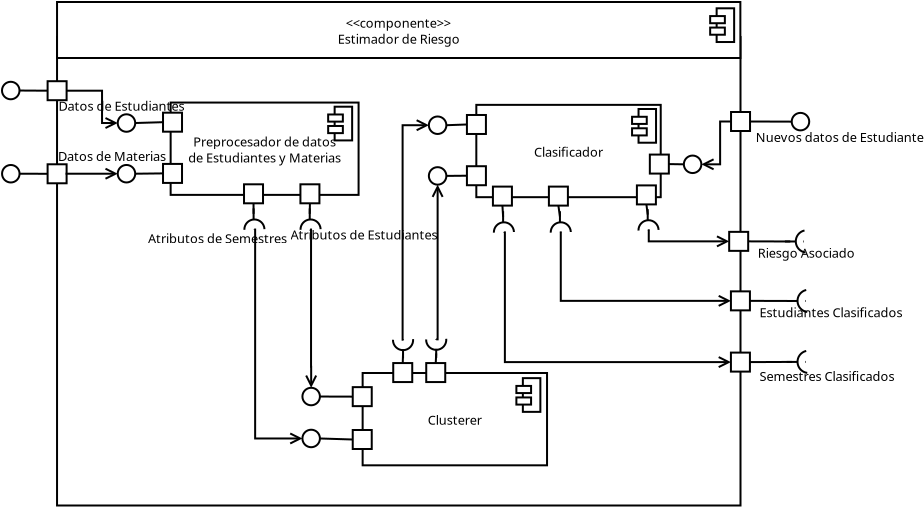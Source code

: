 <?xml version="1.0" encoding="UTF-8"?>
<dia:diagram xmlns:dia="http://www.lysator.liu.se/~alla/dia/">
  <dia:layer name="Background" visible="true" active="true">
    <dia:object type="Standard - Box" version="0" id="O0">
      <dia:attribute name="obj_pos">
        <dia:point val="14.4,3.801"/>
      </dia:attribute>
      <dia:attribute name="obj_bb">
        <dia:rectangle val="14.35,3.751;48.623,27.275"/>
      </dia:attribute>
      <dia:attribute name="elem_corner">
        <dia:point val="14.4,3.801"/>
      </dia:attribute>
      <dia:attribute name="elem_width">
        <dia:real val="34.173"/>
      </dia:attribute>
      <dia:attribute name="elem_height">
        <dia:real val="23.424"/>
      </dia:attribute>
      <dia:attribute name="show_background">
        <dia:boolean val="true"/>
      </dia:attribute>
    </dia:object>
    <dia:object type="Flowchart - Box" version="0" id="O1">
      <dia:attribute name="obj_pos">
        <dia:point val="14.4,2.05"/>
      </dia:attribute>
      <dia:attribute name="obj_bb">
        <dia:rectangle val="14.35,2;48.616,4.9"/>
      </dia:attribute>
      <dia:attribute name="elem_corner">
        <dia:point val="14.4,2.05"/>
      </dia:attribute>
      <dia:attribute name="elem_width">
        <dia:real val="34.166"/>
      </dia:attribute>
      <dia:attribute name="elem_height">
        <dia:real val="2.8"/>
      </dia:attribute>
      <dia:attribute name="show_background">
        <dia:boolean val="true"/>
      </dia:attribute>
      <dia:attribute name="padding">
        <dia:real val="0.5"/>
      </dia:attribute>
      <dia:attribute name="text">
        <dia:composite type="text">
          <dia:attribute name="string">
            <dia:string>#&lt;&lt;componente&gt;&gt;
Estimador de Riesgo#</dia:string>
          </dia:attribute>
          <dia:attribute name="font">
            <dia:font family="sans" style="0" name="Helvetica"/>
          </dia:attribute>
          <dia:attribute name="height">
            <dia:real val="0.8"/>
          </dia:attribute>
          <dia:attribute name="pos">
            <dia:point val="31.483,3.245"/>
          </dia:attribute>
          <dia:attribute name="color">
            <dia:color val="#000000"/>
          </dia:attribute>
          <dia:attribute name="alignment">
            <dia:enum val="1"/>
          </dia:attribute>
        </dia:composite>
      </dia:attribute>
    </dia:object>
    <dia:object type="Standard - Box" version="0" id="O2">
      <dia:attribute name="obj_pos">
        <dia:point val="13.928,6.01"/>
      </dia:attribute>
      <dia:attribute name="obj_bb">
        <dia:rectangle val="13.878,5.96;14.928,7.01"/>
      </dia:attribute>
      <dia:attribute name="elem_corner">
        <dia:point val="13.928,6.01"/>
      </dia:attribute>
      <dia:attribute name="elem_width">
        <dia:real val="0.95"/>
      </dia:attribute>
      <dia:attribute name="elem_height">
        <dia:real val="0.95"/>
      </dia:attribute>
      <dia:attribute name="show_background">
        <dia:boolean val="true"/>
      </dia:attribute>
    </dia:object>
    <dia:object type="Standard - Box" version="0" id="O3">
      <dia:attribute name="obj_pos">
        <dia:point val="13.928,10.164"/>
      </dia:attribute>
      <dia:attribute name="obj_bb">
        <dia:rectangle val="13.878,10.114;14.928,11.164"/>
      </dia:attribute>
      <dia:attribute name="elem_corner">
        <dia:point val="13.928,10.164"/>
      </dia:attribute>
      <dia:attribute name="elem_width">
        <dia:real val="0.95"/>
      </dia:attribute>
      <dia:attribute name="elem_height">
        <dia:real val="0.95"/>
      </dia:attribute>
      <dia:attribute name="show_background">
        <dia:boolean val="true"/>
      </dia:attribute>
    </dia:object>
    <dia:object type="Standard - Box" version="0" id="O4">
      <dia:attribute name="obj_pos">
        <dia:point val="48.094,16.518"/>
      </dia:attribute>
      <dia:attribute name="obj_bb">
        <dia:rectangle val="48.044,16.468;49.094,17.518"/>
      </dia:attribute>
      <dia:attribute name="elem_corner">
        <dia:point val="48.094,16.518"/>
      </dia:attribute>
      <dia:attribute name="elem_width">
        <dia:real val="0.95"/>
      </dia:attribute>
      <dia:attribute name="elem_height">
        <dia:real val="0.95"/>
      </dia:attribute>
      <dia:attribute name="show_background">
        <dia:boolean val="true"/>
      </dia:attribute>
    </dia:object>
    <dia:object type="Standard - Box" version="0" id="O5">
      <dia:attribute name="obj_pos">
        <dia:point val="48.094,19.58"/>
      </dia:attribute>
      <dia:attribute name="obj_bb">
        <dia:rectangle val="48.044,19.53;49.094,20.58"/>
      </dia:attribute>
      <dia:attribute name="elem_corner">
        <dia:point val="48.094,19.58"/>
      </dia:attribute>
      <dia:attribute name="elem_width">
        <dia:real val="0.95"/>
      </dia:attribute>
      <dia:attribute name="elem_height">
        <dia:real val="0.95"/>
      </dia:attribute>
      <dia:attribute name="show_background">
        <dia:boolean val="true"/>
      </dia:attribute>
    </dia:object>
    <dia:object type="Standard - Box" version="0" id="O6">
      <dia:attribute name="obj_pos">
        <dia:point val="48.1,7.55"/>
      </dia:attribute>
      <dia:attribute name="obj_bb">
        <dia:rectangle val="48.05,7.5;49.1,8.55"/>
      </dia:attribute>
      <dia:attribute name="elem_corner">
        <dia:point val="48.1,7.55"/>
      </dia:attribute>
      <dia:attribute name="elem_width">
        <dia:real val="0.95"/>
      </dia:attribute>
      <dia:attribute name="elem_height">
        <dia:real val="0.95"/>
      </dia:attribute>
      <dia:attribute name="show_background">
        <dia:boolean val="true"/>
      </dia:attribute>
    </dia:object>
    <dia:group>
      <dia:object type="Standard - Box" version="0" id="O7">
        <dia:attribute name="obj_pos">
          <dia:point val="47.38,2.365"/>
        </dia:attribute>
        <dia:attribute name="obj_bb">
          <dia:rectangle val="47.33,2.315;48.306,4.101"/>
        </dia:attribute>
        <dia:attribute name="elem_corner">
          <dia:point val="47.38,2.365"/>
        </dia:attribute>
        <dia:attribute name="elem_width">
          <dia:real val="0.875"/>
        </dia:attribute>
        <dia:attribute name="elem_height">
          <dia:real val="1.686"/>
        </dia:attribute>
        <dia:attribute name="show_background">
          <dia:boolean val="true"/>
        </dia:attribute>
      </dia:object>
      <dia:object type="Standard - Box" version="0" id="O8">
        <dia:attribute name="obj_pos">
          <dia:point val="47.056,2.754"/>
        </dia:attribute>
        <dia:attribute name="obj_bb">
          <dia:rectangle val="47.006,2.704;47.841,3.16"/>
        </dia:attribute>
        <dia:attribute name="elem_corner">
          <dia:point val="47.056,2.754"/>
        </dia:attribute>
        <dia:attribute name="elem_width">
          <dia:real val="0.735"/>
        </dia:attribute>
        <dia:attribute name="elem_height">
          <dia:real val="0.357"/>
        </dia:attribute>
        <dia:attribute name="show_background">
          <dia:boolean val="true"/>
        </dia:attribute>
      </dia:object>
      <dia:object type="Standard - Box" version="0" id="O9">
        <dia:attribute name="obj_pos">
          <dia:point val="47.056,3.329"/>
        </dia:attribute>
        <dia:attribute name="obj_bb">
          <dia:rectangle val="47.006,3.279;47.841,3.736"/>
        </dia:attribute>
        <dia:attribute name="elem_corner">
          <dia:point val="47.056,3.329"/>
        </dia:attribute>
        <dia:attribute name="elem_width">
          <dia:real val="0.735"/>
        </dia:attribute>
        <dia:attribute name="elem_height">
          <dia:real val="0.357"/>
        </dia:attribute>
        <dia:attribute name="show_background">
          <dia:boolean val="true"/>
        </dia:attribute>
      </dia:object>
    </dia:group>
    <dia:object type="Standard - Ellipse" version="0" id="O10">
      <dia:attribute name="obj_pos">
        <dia:point val="17.434,7.664"/>
      </dia:attribute>
      <dia:attribute name="obj_bb">
        <dia:rectangle val="17.384,7.614;18.359,8.589"/>
      </dia:attribute>
      <dia:attribute name="elem_corner">
        <dia:point val="17.434,7.664"/>
      </dia:attribute>
      <dia:attribute name="elem_width">
        <dia:real val="0.875"/>
      </dia:attribute>
      <dia:attribute name="elem_height">
        <dia:real val="0.875"/>
      </dia:attribute>
    </dia:object>
    <dia:object type="Standard - Line" version="0" id="O11">
      <dia:attribute name="obj_pos">
        <dia:point val="19.699,8.059"/>
      </dia:attribute>
      <dia:attribute name="obj_bb">
        <dia:rectangle val="18.257,8.008;19.75,8.153"/>
      </dia:attribute>
      <dia:attribute name="conn_endpoints">
        <dia:point val="19.699,8.059"/>
        <dia:point val="18.309,8.101"/>
      </dia:attribute>
      <dia:attribute name="numcp">
        <dia:int val="1"/>
      </dia:attribute>
      <dia:connections>
        <dia:connection handle="0" to="O20" connection="3"/>
        <dia:connection handle="1" to="O10" connection="4"/>
      </dia:connections>
    </dia:object>
    <dia:object type="Standard - ZigZagLine" version="1" id="O12">
      <dia:attribute name="obj_pos">
        <dia:point val="14.878,6.485"/>
      </dia:attribute>
      <dia:attribute name="obj_bb">
        <dia:rectangle val="14.828,6.435;17.545,8.432"/>
      </dia:attribute>
      <dia:attribute name="orth_points">
        <dia:point val="14.878,6.485"/>
        <dia:point val="16.65,6.485"/>
        <dia:point val="16.65,8.101"/>
        <dia:point val="17.434,8.101"/>
      </dia:attribute>
      <dia:attribute name="orth_orient">
        <dia:enum val="0"/>
        <dia:enum val="1"/>
        <dia:enum val="0"/>
      </dia:attribute>
      <dia:attribute name="autorouting">
        <dia:boolean val="false"/>
      </dia:attribute>
      <dia:attribute name="end_arrow">
        <dia:enum val="1"/>
      </dia:attribute>
      <dia:attribute name="end_arrow_length">
        <dia:real val="0.5"/>
      </dia:attribute>
      <dia:attribute name="end_arrow_width">
        <dia:real val="0.5"/>
      </dia:attribute>
      <dia:connections>
        <dia:connection handle="0" to="O2" connection="4"/>
        <dia:connection handle="1" to="O10" connection="3"/>
      </dia:connections>
    </dia:object>
    <dia:object type="Standard - Ellipse" version="0" id="O13">
      <dia:attribute name="obj_pos">
        <dia:point val="17.434,10.198"/>
      </dia:attribute>
      <dia:attribute name="obj_bb">
        <dia:rectangle val="17.384,10.148;18.359,11.123"/>
      </dia:attribute>
      <dia:attribute name="elem_corner">
        <dia:point val="17.434,10.198"/>
      </dia:attribute>
      <dia:attribute name="elem_width">
        <dia:real val="0.875"/>
      </dia:attribute>
      <dia:attribute name="elem_height">
        <dia:real val="0.875"/>
      </dia:attribute>
    </dia:object>
    <dia:object type="Standard - Line" version="0" id="O14">
      <dia:attribute name="obj_pos">
        <dia:point val="19.699,10.62"/>
      </dia:attribute>
      <dia:attribute name="obj_bb">
        <dia:rectangle val="18.258,10.57;19.75,10.686"/>
      </dia:attribute>
      <dia:attribute name="conn_endpoints">
        <dia:point val="19.699,10.62"/>
        <dia:point val="18.309,10.636"/>
      </dia:attribute>
      <dia:attribute name="numcp">
        <dia:int val="1"/>
      </dia:attribute>
      <dia:connections>
        <dia:connection handle="0" to="O21" connection="3"/>
        <dia:connection handle="1" to="O13" connection="4"/>
      </dia:connections>
    </dia:object>
    <dia:object type="Standard - ZigZagLine" version="1" id="O15">
      <dia:attribute name="obj_pos">
        <dia:point val="14.878,10.639"/>
      </dia:attribute>
      <dia:attribute name="obj_bb">
        <dia:rectangle val="14.828,10.305;17.545,10.967"/>
      </dia:attribute>
      <dia:attribute name="orth_points">
        <dia:point val="14.878,10.639"/>
        <dia:point val="14.878,10.636"/>
        <dia:point val="17.434,10.636"/>
      </dia:attribute>
      <dia:attribute name="orth_orient">
        <dia:enum val="1"/>
        <dia:enum val="0"/>
      </dia:attribute>
      <dia:attribute name="autorouting">
        <dia:boolean val="false"/>
      </dia:attribute>
      <dia:attribute name="end_arrow">
        <dia:enum val="1"/>
      </dia:attribute>
      <dia:attribute name="end_arrow_length">
        <dia:real val="0.5"/>
      </dia:attribute>
      <dia:attribute name="end_arrow_width">
        <dia:real val="0.5"/>
      </dia:attribute>
      <dia:connections>
        <dia:connection handle="0" to="O3" connection="4"/>
        <dia:connection handle="1" to="O13" connection="3"/>
      </dia:connections>
    </dia:object>
    <dia:group>
      <dia:object type="Flowchart - Box" version="0" id="O16">
        <dia:attribute name="obj_pos">
          <dia:point val="20.08,7.078"/>
        </dia:attribute>
        <dia:attribute name="obj_bb">
          <dia:rectangle val="20.03,7.028;29.527,11.744"/>
        </dia:attribute>
        <dia:attribute name="elem_corner">
          <dia:point val="20.08,7.078"/>
        </dia:attribute>
        <dia:attribute name="elem_width">
          <dia:real val="9.397"/>
        </dia:attribute>
        <dia:attribute name="elem_height">
          <dia:real val="4.616"/>
        </dia:attribute>
        <dia:attribute name="show_background">
          <dia:boolean val="true"/>
        </dia:attribute>
        <dia:attribute name="padding">
          <dia:real val="0.5"/>
        </dia:attribute>
        <dia:attribute name="text">
          <dia:composite type="text">
            <dia:attribute name="string">
              <dia:string>#Preprocesador de datos
de Estudiantes y Materias#</dia:string>
            </dia:attribute>
            <dia:attribute name="font">
              <dia:font family="sans" style="0" name="Helvetica"/>
            </dia:attribute>
            <dia:attribute name="height">
              <dia:real val="0.8"/>
            </dia:attribute>
            <dia:attribute name="pos">
              <dia:point val="24.779,9.181"/>
            </dia:attribute>
            <dia:attribute name="color">
              <dia:color val="#000000"/>
            </dia:attribute>
            <dia:attribute name="alignment">
              <dia:enum val="1"/>
            </dia:attribute>
          </dia:composite>
        </dia:attribute>
      </dia:object>
      <dia:group>
        <dia:object type="Standard - Box" version="0" id="O17">
          <dia:attribute name="obj_pos">
            <dia:point val="28.28,7.285"/>
          </dia:attribute>
          <dia:attribute name="obj_bb">
            <dia:rectangle val="28.23,7.235;29.205,9.02"/>
          </dia:attribute>
          <dia:attribute name="elem_corner">
            <dia:point val="28.28,7.285"/>
          </dia:attribute>
          <dia:attribute name="elem_width">
            <dia:real val="0.875"/>
          </dia:attribute>
          <dia:attribute name="elem_height">
            <dia:real val="1.686"/>
          </dia:attribute>
          <dia:attribute name="show_background">
            <dia:boolean val="true"/>
          </dia:attribute>
        </dia:object>
        <dia:object type="Standard - Box" version="0" id="O18">
          <dia:attribute name="obj_pos">
            <dia:point val="27.956,7.674"/>
          </dia:attribute>
          <dia:attribute name="obj_bb">
            <dia:rectangle val="27.906,7.624;28.74,8.08"/>
          </dia:attribute>
          <dia:attribute name="elem_corner">
            <dia:point val="27.956,7.674"/>
          </dia:attribute>
          <dia:attribute name="elem_width">
            <dia:real val="0.735"/>
          </dia:attribute>
          <dia:attribute name="elem_height">
            <dia:real val="0.357"/>
          </dia:attribute>
          <dia:attribute name="show_background">
            <dia:boolean val="true"/>
          </dia:attribute>
        </dia:object>
        <dia:object type="Standard - Box" version="0" id="O19">
          <dia:attribute name="obj_pos">
            <dia:point val="27.956,8.249"/>
          </dia:attribute>
          <dia:attribute name="obj_bb">
            <dia:rectangle val="27.906,8.199;28.74,8.655"/>
          </dia:attribute>
          <dia:attribute name="elem_corner">
            <dia:point val="27.956,8.249"/>
          </dia:attribute>
          <dia:attribute name="elem_width">
            <dia:real val="0.735"/>
          </dia:attribute>
          <dia:attribute name="elem_height">
            <dia:real val="0.357"/>
          </dia:attribute>
          <dia:attribute name="show_background">
            <dia:boolean val="true"/>
          </dia:attribute>
        </dia:object>
      </dia:group>
      <dia:object type="Standard - Box" version="0" id="O20">
        <dia:attribute name="obj_pos">
          <dia:point val="19.699,7.584"/>
        </dia:attribute>
        <dia:attribute name="obj_bb">
          <dia:rectangle val="19.649,7.534;20.699,8.584"/>
        </dia:attribute>
        <dia:attribute name="elem_corner">
          <dia:point val="19.699,7.584"/>
        </dia:attribute>
        <dia:attribute name="elem_width">
          <dia:real val="0.95"/>
        </dia:attribute>
        <dia:attribute name="elem_height">
          <dia:real val="0.95"/>
        </dia:attribute>
        <dia:attribute name="show_background">
          <dia:boolean val="true"/>
        </dia:attribute>
      </dia:object>
      <dia:object type="Standard - Box" version="0" id="O21">
        <dia:attribute name="obj_pos">
          <dia:point val="19.699,10.146"/>
        </dia:attribute>
        <dia:attribute name="obj_bb">
          <dia:rectangle val="19.649,10.095;20.699,11.146"/>
        </dia:attribute>
        <dia:attribute name="elem_corner">
          <dia:point val="19.699,10.146"/>
        </dia:attribute>
        <dia:attribute name="elem_width">
          <dia:real val="0.95"/>
        </dia:attribute>
        <dia:attribute name="elem_height">
          <dia:real val="0.95"/>
        </dia:attribute>
        <dia:attribute name="show_background">
          <dia:boolean val="true"/>
        </dia:attribute>
      </dia:object>
      <dia:object type="Standard - Box" version="0" id="O22">
        <dia:attribute name="obj_pos">
          <dia:point val="26.569,11.165"/>
        </dia:attribute>
        <dia:attribute name="obj_bb">
          <dia:rectangle val="26.519,11.115;27.569,12.165"/>
        </dia:attribute>
        <dia:attribute name="elem_corner">
          <dia:point val="26.569,11.165"/>
        </dia:attribute>
        <dia:attribute name="elem_width">
          <dia:real val="0.95"/>
        </dia:attribute>
        <dia:attribute name="elem_height">
          <dia:real val="0.95"/>
        </dia:attribute>
        <dia:attribute name="show_background">
          <dia:boolean val="true"/>
        </dia:attribute>
      </dia:object>
      <dia:object type="Standard - Box" version="0" id="O23">
        <dia:attribute name="obj_pos">
          <dia:point val="23.749,11.165"/>
        </dia:attribute>
        <dia:attribute name="obj_bb">
          <dia:rectangle val="23.699,11.115;24.749,12.165"/>
        </dia:attribute>
        <dia:attribute name="elem_corner">
          <dia:point val="23.749,11.165"/>
        </dia:attribute>
        <dia:attribute name="elem_width">
          <dia:real val="0.95"/>
        </dia:attribute>
        <dia:attribute name="elem_height">
          <dia:real val="0.95"/>
        </dia:attribute>
        <dia:attribute name="show_background">
          <dia:boolean val="true"/>
        </dia:attribute>
      </dia:object>
    </dia:group>
    <dia:group>
      <dia:group>
        <dia:object type="Flowchart - Box" version="0" id="O24">
          <dia:attribute name="obj_pos">
            <dia:point val="29.68,20.6"/>
          </dia:attribute>
          <dia:attribute name="obj_bb">
            <dia:rectangle val="29.63,20.55;38.95,25.267"/>
          </dia:attribute>
          <dia:attribute name="elem_corner">
            <dia:point val="29.68,20.6"/>
          </dia:attribute>
          <dia:attribute name="elem_width">
            <dia:real val="9.22"/>
          </dia:attribute>
          <dia:attribute name="elem_height">
            <dia:real val="4.616"/>
          </dia:attribute>
          <dia:attribute name="show_background">
            <dia:boolean val="true"/>
          </dia:attribute>
          <dia:attribute name="padding">
            <dia:real val="0.5"/>
          </dia:attribute>
          <dia:attribute name="text">
            <dia:composite type="text">
              <dia:attribute name="string">
                <dia:string>#Clusterer#</dia:string>
              </dia:attribute>
              <dia:attribute name="font">
                <dia:font family="sans" style="0" name="Helvetica"/>
              </dia:attribute>
              <dia:attribute name="height">
                <dia:real val="0.8"/>
              </dia:attribute>
              <dia:attribute name="pos">
                <dia:point val="34.289,23.103"/>
              </dia:attribute>
              <dia:attribute name="color">
                <dia:color val="#000000"/>
              </dia:attribute>
              <dia:attribute name="alignment">
                <dia:enum val="1"/>
              </dia:attribute>
            </dia:composite>
          </dia:attribute>
        </dia:object>
        <dia:group>
          <dia:object type="Standard - Box" version="0" id="O25">
            <dia:attribute name="obj_pos">
              <dia:point val="37.691,20.857"/>
            </dia:attribute>
            <dia:attribute name="obj_bb">
              <dia:rectangle val="37.641,20.807;38.616,22.593"/>
            </dia:attribute>
            <dia:attribute name="elem_corner">
              <dia:point val="37.691,20.857"/>
            </dia:attribute>
            <dia:attribute name="elem_width">
              <dia:real val="0.875"/>
            </dia:attribute>
            <dia:attribute name="elem_height">
              <dia:real val="1.686"/>
            </dia:attribute>
            <dia:attribute name="show_background">
              <dia:boolean val="true"/>
            </dia:attribute>
          </dia:object>
          <dia:object type="Standard - Box" version="0" id="O26">
            <dia:attribute name="obj_pos">
              <dia:point val="37.367,21.246"/>
            </dia:attribute>
            <dia:attribute name="obj_bb">
              <dia:rectangle val="37.317,21.196;38.151,21.653"/>
            </dia:attribute>
            <dia:attribute name="elem_corner">
              <dia:point val="37.367,21.246"/>
            </dia:attribute>
            <dia:attribute name="elem_width">
              <dia:real val="0.735"/>
            </dia:attribute>
            <dia:attribute name="elem_height">
              <dia:real val="0.357"/>
            </dia:attribute>
            <dia:attribute name="show_background">
              <dia:boolean val="true"/>
            </dia:attribute>
          </dia:object>
          <dia:object type="Standard - Box" version="0" id="O27">
            <dia:attribute name="obj_pos">
              <dia:point val="37.367,21.822"/>
            </dia:attribute>
            <dia:attribute name="obj_bb">
              <dia:rectangle val="37.317,21.771;38.151,22.228"/>
            </dia:attribute>
            <dia:attribute name="elem_corner">
              <dia:point val="37.367,21.822"/>
            </dia:attribute>
            <dia:attribute name="elem_width">
              <dia:real val="0.735"/>
            </dia:attribute>
            <dia:attribute name="elem_height">
              <dia:real val="0.357"/>
            </dia:attribute>
            <dia:attribute name="show_background">
              <dia:boolean val="true"/>
            </dia:attribute>
          </dia:object>
        </dia:group>
      </dia:group>
      <dia:object type="Standard - Box" version="0" id="O28">
        <dia:attribute name="obj_pos">
          <dia:point val="29.185,21.307"/>
        </dia:attribute>
        <dia:attribute name="obj_bb">
          <dia:rectangle val="29.135,21.257;30.185,22.307"/>
        </dia:attribute>
        <dia:attribute name="elem_corner">
          <dia:point val="29.185,21.307"/>
        </dia:attribute>
        <dia:attribute name="elem_width">
          <dia:real val="0.95"/>
        </dia:attribute>
        <dia:attribute name="elem_height">
          <dia:real val="0.95"/>
        </dia:attribute>
        <dia:attribute name="show_background">
          <dia:boolean val="true"/>
        </dia:attribute>
      </dia:object>
      <dia:object type="Standard - Box" version="0" id="O29">
        <dia:attribute name="obj_pos">
          <dia:point val="29.185,23.45"/>
        </dia:attribute>
        <dia:attribute name="obj_bb">
          <dia:rectangle val="29.135,23.4;30.185,24.45"/>
        </dia:attribute>
        <dia:attribute name="elem_corner">
          <dia:point val="29.185,23.45"/>
        </dia:attribute>
        <dia:attribute name="elem_width">
          <dia:real val="0.95"/>
        </dia:attribute>
        <dia:attribute name="elem_height">
          <dia:real val="0.95"/>
        </dia:attribute>
        <dia:attribute name="show_background">
          <dia:boolean val="true"/>
        </dia:attribute>
      </dia:object>
      <dia:object type="Standard - Box" version="0" id="O30">
        <dia:attribute name="obj_pos">
          <dia:point val="32.86,20.103"/>
        </dia:attribute>
        <dia:attribute name="obj_bb">
          <dia:rectangle val="32.81,20.053;33.86,21.103"/>
        </dia:attribute>
        <dia:attribute name="elem_corner">
          <dia:point val="32.86,20.103"/>
        </dia:attribute>
        <dia:attribute name="elem_width">
          <dia:real val="0.95"/>
        </dia:attribute>
        <dia:attribute name="elem_height">
          <dia:real val="0.95"/>
        </dia:attribute>
        <dia:attribute name="show_background">
          <dia:boolean val="true"/>
        </dia:attribute>
      </dia:object>
      <dia:object type="Standard - Box" version="0" id="O31">
        <dia:attribute name="obj_pos">
          <dia:point val="31.21,20.103"/>
        </dia:attribute>
        <dia:attribute name="obj_bb">
          <dia:rectangle val="31.16,20.053;32.21,21.103"/>
        </dia:attribute>
        <dia:attribute name="elem_corner">
          <dia:point val="31.21,20.103"/>
        </dia:attribute>
        <dia:attribute name="elem_width">
          <dia:real val="0.95"/>
        </dia:attribute>
        <dia:attribute name="elem_height">
          <dia:real val="0.95"/>
        </dia:attribute>
        <dia:attribute name="show_background">
          <dia:boolean val="true"/>
        </dia:attribute>
      </dia:object>
    </dia:group>
    <dia:object type="Standard - Ellipse" version="0" id="O32">
      <dia:attribute name="obj_pos">
        <dia:point val="11.648,6.039"/>
      </dia:attribute>
      <dia:attribute name="obj_bb">
        <dia:rectangle val="11.598,5.989;12.573,6.964"/>
      </dia:attribute>
      <dia:attribute name="elem_corner">
        <dia:point val="11.648,6.039"/>
      </dia:attribute>
      <dia:attribute name="elem_width">
        <dia:real val="0.875"/>
      </dia:attribute>
      <dia:attribute name="elem_height">
        <dia:real val="0.875"/>
      </dia:attribute>
    </dia:object>
    <dia:object type="Standard - Line" version="0" id="O33">
      <dia:attribute name="obj_pos">
        <dia:point val="13.928,6.485"/>
      </dia:attribute>
      <dia:attribute name="obj_bb">
        <dia:rectangle val="12.473,6.426;13.979,6.535"/>
      </dia:attribute>
      <dia:attribute name="conn_endpoints">
        <dia:point val="13.928,6.485"/>
        <dia:point val="12.523,6.477"/>
      </dia:attribute>
      <dia:attribute name="numcp">
        <dia:int val="1"/>
      </dia:attribute>
      <dia:connections>
        <dia:connection handle="0" to="O2" connection="3"/>
        <dia:connection handle="1" to="O32" connection="4"/>
      </dia:connections>
    </dia:object>
    <dia:object type="Standard - Ellipse" version="0" id="O34">
      <dia:attribute name="obj_pos">
        <dia:point val="26.669,21.339"/>
      </dia:attribute>
      <dia:attribute name="obj_bb">
        <dia:rectangle val="26.619,21.289;27.594,22.264"/>
      </dia:attribute>
      <dia:attribute name="elem_corner">
        <dia:point val="26.669,21.339"/>
      </dia:attribute>
      <dia:attribute name="elem_width">
        <dia:real val="0.875"/>
      </dia:attribute>
      <dia:attribute name="elem_height">
        <dia:real val="0.875"/>
      </dia:attribute>
    </dia:object>
    <dia:object type="Standard - Line" version="0" id="O35">
      <dia:attribute name="obj_pos">
        <dia:point val="29.185,21.782"/>
      </dia:attribute>
      <dia:attribute name="obj_bb">
        <dia:rectangle val="27.494,21.727;29.235,21.832"/>
      </dia:attribute>
      <dia:attribute name="conn_endpoints">
        <dia:point val="29.185,21.782"/>
        <dia:point val="27.544,21.777"/>
      </dia:attribute>
      <dia:attribute name="numcp">
        <dia:int val="1"/>
      </dia:attribute>
      <dia:connections>
        <dia:connection handle="0" to="O28" connection="3"/>
        <dia:connection handle="1" to="O34" connection="4"/>
      </dia:connections>
    </dia:object>
    <dia:object type="Standard - Line" version="0" id="O36">
      <dia:attribute name="obj_pos">
        <dia:point val="27.044,12.115"/>
      </dia:attribute>
      <dia:attribute name="obj_bb">
        <dia:rectangle val="26.984,12.064;27.095,12.694"/>
      </dia:attribute>
      <dia:attribute name="conn_endpoints">
        <dia:point val="27.044,12.115"/>
        <dia:point val="27.035,12.643"/>
      </dia:attribute>
      <dia:attribute name="numcp">
        <dia:int val="1"/>
      </dia:attribute>
      <dia:connections>
        <dia:connection handle="0" to="O22" connection="6"/>
        <dia:connection handle="1" to="O38" connection="0"/>
      </dia:connections>
    </dia:object>
    <dia:group>
      <dia:group>
        <dia:object type="Standard - Arc" version="0" id="O37">
          <dia:attribute name="obj_pos">
            <dia:point val="26.574,13.44"/>
          </dia:attribute>
          <dia:attribute name="obj_bb">
            <dia:rectangle val="26.522,12.873;27.63,13.492"/>
          </dia:attribute>
          <dia:attribute name="conn_endpoints">
            <dia:point val="26.574,13.44"/>
            <dia:point val="27.579,13.408"/>
          </dia:attribute>
          <dia:attribute name="curve_distance">
            <dia:real val="-0.501"/>
          </dia:attribute>
          <dia:attribute name="line_width">
            <dia:real val="0.1"/>
          </dia:attribute>
        </dia:object>
        <dia:object type="Standard - Line" version="0" id="O38">
          <dia:attribute name="obj_pos">
            <dia:point val="27.035,12.368"/>
          </dia:attribute>
          <dia:attribute name="obj_bb">
            <dia:rectangle val="26.985,12.318;27.085,12.968"/>
          </dia:attribute>
          <dia:attribute name="conn_endpoints">
            <dia:point val="27.035,12.368"/>
            <dia:point val="27.035,12.918"/>
          </dia:attribute>
          <dia:attribute name="numcp">
            <dia:int val="1"/>
          </dia:attribute>
        </dia:object>
      </dia:group>
      <dia:object type="Standard - Line" version="0" id="O39">
        <dia:attribute name="obj_pos">
          <dia:point val="27.08,13.417"/>
        </dia:attribute>
        <dia:attribute name="obj_bb">
          <dia:rectangle val="27.03,13.367;27.13,13.487"/>
        </dia:attribute>
        <dia:attribute name="conn_endpoints">
          <dia:point val="27.08,13.417"/>
          <dia:point val="27.08,13.437"/>
        </dia:attribute>
        <dia:attribute name="numcp">
          <dia:int val="1"/>
        </dia:attribute>
      </dia:object>
    </dia:group>
    <dia:group>
      <dia:group>
        <dia:object type="Standard - Arc" version="0" id="O40">
          <dia:attribute name="obj_pos">
            <dia:point val="23.766,13.44"/>
          </dia:attribute>
          <dia:attribute name="obj_bb">
            <dia:rectangle val="23.715,12.873;24.823,13.492"/>
          </dia:attribute>
          <dia:attribute name="conn_endpoints">
            <dia:point val="23.766,13.44"/>
            <dia:point val="24.771,13.408"/>
          </dia:attribute>
          <dia:attribute name="curve_distance">
            <dia:real val="-0.501"/>
          </dia:attribute>
          <dia:attribute name="line_width">
            <dia:real val="0.1"/>
          </dia:attribute>
        </dia:object>
        <dia:object type="Standard - Line" version="0" id="O41">
          <dia:attribute name="obj_pos">
            <dia:point val="24.228,12.368"/>
          </dia:attribute>
          <dia:attribute name="obj_bb">
            <dia:rectangle val="24.178,12.318;24.278,12.968"/>
          </dia:attribute>
          <dia:attribute name="conn_endpoints">
            <dia:point val="24.228,12.368"/>
            <dia:point val="24.228,12.918"/>
          </dia:attribute>
          <dia:attribute name="numcp">
            <dia:int val="1"/>
          </dia:attribute>
        </dia:object>
      </dia:group>
      <dia:object type="Standard - Line" version="0" id="O42">
        <dia:attribute name="obj_pos">
          <dia:point val="24.273,13.417"/>
        </dia:attribute>
        <dia:attribute name="obj_bb">
          <dia:rectangle val="24.223,13.367;24.323,13.487"/>
        </dia:attribute>
        <dia:attribute name="conn_endpoints">
          <dia:point val="24.273,13.417"/>
          <dia:point val="24.273,13.437"/>
        </dia:attribute>
        <dia:attribute name="numcp">
          <dia:int val="1"/>
        </dia:attribute>
      </dia:object>
    </dia:group>
    <dia:object type="Standard - Line" version="0" id="O43">
      <dia:attribute name="obj_pos">
        <dia:point val="24.228,12.643"/>
      </dia:attribute>
      <dia:attribute name="obj_bb">
        <dia:rectangle val="24.174,12.065;24.278,12.694"/>
      </dia:attribute>
      <dia:attribute name="conn_endpoints">
        <dia:point val="24.228,12.643"/>
        <dia:point val="24.224,12.115"/>
      </dia:attribute>
      <dia:attribute name="numcp">
        <dia:int val="1"/>
      </dia:attribute>
      <dia:connections>
        <dia:connection handle="0" to="O41" connection="0"/>
        <dia:connection handle="1" to="O23" connection="6"/>
      </dia:connections>
    </dia:object>
    <dia:object type="Standard - Ellipse" version="0" id="O44">
      <dia:attribute name="obj_pos">
        <dia:point val="26.669,23.436"/>
      </dia:attribute>
      <dia:attribute name="obj_bb">
        <dia:rectangle val="26.619,23.386;27.594,24.361"/>
      </dia:attribute>
      <dia:attribute name="elem_corner">
        <dia:point val="26.669,23.436"/>
      </dia:attribute>
      <dia:attribute name="elem_width">
        <dia:real val="0.875"/>
      </dia:attribute>
      <dia:attribute name="elem_height">
        <dia:real val="0.875"/>
      </dia:attribute>
    </dia:object>
    <dia:object type="Standard - Line" version="0" id="O45">
      <dia:attribute name="obj_pos">
        <dia:point val="29.185,23.925"/>
      </dia:attribute>
      <dia:attribute name="obj_bb">
        <dia:rectangle val="27.492,23.822;29.237,23.977"/>
      </dia:attribute>
      <dia:attribute name="conn_endpoints">
        <dia:point val="29.185,23.925"/>
        <dia:point val="27.544,23.874"/>
      </dia:attribute>
      <dia:attribute name="numcp">
        <dia:int val="1"/>
      </dia:attribute>
      <dia:connections>
        <dia:connection handle="0" to="O29" connection="3"/>
        <dia:connection handle="1" to="O44" connection="4"/>
      </dia:connections>
    </dia:object>
    <dia:object type="Standard - ZigZagLine" version="1" id="O46">
      <dia:attribute name="obj_pos">
        <dia:point val="24.273,13.427"/>
      </dia:attribute>
      <dia:attribute name="obj_bb">
        <dia:rectangle val="24.223,13.377;26.78,24.205"/>
      </dia:attribute>
      <dia:attribute name="orth_points">
        <dia:point val="24.273,13.427"/>
        <dia:point val="24.305,13.427"/>
        <dia:point val="24.305,23.874"/>
        <dia:point val="26.669,23.874"/>
      </dia:attribute>
      <dia:attribute name="orth_orient">
        <dia:enum val="0"/>
        <dia:enum val="1"/>
        <dia:enum val="0"/>
      </dia:attribute>
      <dia:attribute name="autorouting">
        <dia:boolean val="false"/>
      </dia:attribute>
      <dia:attribute name="end_arrow">
        <dia:enum val="1"/>
      </dia:attribute>
      <dia:attribute name="end_arrow_length">
        <dia:real val="0.5"/>
      </dia:attribute>
      <dia:attribute name="end_arrow_width">
        <dia:real val="0.5"/>
      </dia:attribute>
      <dia:connections>
        <dia:connection handle="0" to="O42" connection="0"/>
        <dia:connection handle="1" to="O44" connection="3"/>
      </dia:connections>
    </dia:object>
    <dia:object type="Standard - Ellipse" version="0" id="O47">
      <dia:attribute name="obj_pos">
        <dia:point val="32.991,7.774"/>
      </dia:attribute>
      <dia:attribute name="obj_bb">
        <dia:rectangle val="32.941,7.724;33.916,8.699"/>
      </dia:attribute>
      <dia:attribute name="elem_corner">
        <dia:point val="32.991,7.774"/>
      </dia:attribute>
      <dia:attribute name="elem_width">
        <dia:real val="0.875"/>
      </dia:attribute>
      <dia:attribute name="elem_height">
        <dia:real val="0.875"/>
      </dia:attribute>
    </dia:object>
    <dia:object type="Standard - Line" version="0" id="O48">
      <dia:attribute name="obj_pos">
        <dia:point val="34.894,8.174"/>
      </dia:attribute>
      <dia:attribute name="obj_bb">
        <dia:rectangle val="33.815,8.123;34.946,8.263"/>
      </dia:attribute>
      <dia:attribute name="conn_endpoints">
        <dia:point val="34.894,8.174"/>
        <dia:point val="33.866,8.211"/>
      </dia:attribute>
      <dia:attribute name="numcp">
        <dia:int val="1"/>
      </dia:attribute>
      <dia:connections>
        <dia:connection handle="0" to="O108" connection="3"/>
        <dia:connection handle="1" to="O47" connection="4"/>
      </dia:connections>
    </dia:object>
    <dia:object type="Standard - Ellipse" version="0" id="O49">
      <dia:attribute name="obj_pos">
        <dia:point val="32.991,10.308"/>
      </dia:attribute>
      <dia:attribute name="obj_bb">
        <dia:rectangle val="32.941,10.258;33.916,11.233"/>
      </dia:attribute>
      <dia:attribute name="elem_corner">
        <dia:point val="32.991,10.308"/>
      </dia:attribute>
      <dia:attribute name="elem_width">
        <dia:real val="0.875"/>
      </dia:attribute>
      <dia:attribute name="elem_height">
        <dia:real val="0.875"/>
      </dia:attribute>
    </dia:object>
    <dia:object type="Standard - Line" version="0" id="O50">
      <dia:attribute name="obj_pos">
        <dia:point val="34.894,10.736"/>
      </dia:attribute>
      <dia:attribute name="obj_bb">
        <dia:rectangle val="33.816,10.685;34.945,10.796"/>
      </dia:attribute>
      <dia:attribute name="conn_endpoints">
        <dia:point val="34.894,10.736"/>
        <dia:point val="33.866,10.745"/>
      </dia:attribute>
      <dia:attribute name="numcp">
        <dia:int val="1"/>
      </dia:attribute>
      <dia:connections>
        <dia:connection handle="0" to="O109" connection="3"/>
        <dia:connection handle="1" to="O49" connection="4"/>
      </dia:connections>
    </dia:object>
    <dia:group>
      <dia:object type="Standard - Arc" version="0" id="O51">
        <dia:attribute name="obj_pos">
          <dia:point val="31.197,18.938"/>
        </dia:attribute>
        <dia:attribute name="obj_bb">
          <dia:rectangle val="31.145,18.854;32.254,19.507"/>
        </dia:attribute>
        <dia:attribute name="conn_endpoints">
          <dia:point val="31.197,18.938"/>
          <dia:point val="32.202,18.906"/>
        </dia:attribute>
        <dia:attribute name="curve_distance">
          <dia:real val="0.536"/>
        </dia:attribute>
        <dia:attribute name="line_width">
          <dia:real val="0.1"/>
        </dia:attribute>
      </dia:object>
      <dia:object type="Standard - Line" version="0" id="O52">
        <dia:attribute name="obj_pos">
          <dia:point val="31.7,19.407"/>
        </dia:attribute>
        <dia:attribute name="obj_bb">
          <dia:rectangle val="31.65,19.357;31.75,19.915"/>
        </dia:attribute>
        <dia:attribute name="conn_endpoints">
          <dia:point val="31.7,19.407"/>
          <dia:point val="31.7,19.865"/>
        </dia:attribute>
        <dia:attribute name="numcp">
          <dia:int val="1"/>
        </dia:attribute>
      </dia:object>
      <dia:object type="Standard - Line" version="0" id="O53">
        <dia:attribute name="obj_pos">
          <dia:point val="31.704,18.948"/>
        </dia:attribute>
        <dia:attribute name="obj_bb">
          <dia:rectangle val="31.634,18.855;31.765,19.01"/>
        </dia:attribute>
        <dia:attribute name="conn_endpoints">
          <dia:point val="31.704,18.948"/>
          <dia:point val="31.695,18.917"/>
        </dia:attribute>
        <dia:attribute name="numcp">
          <dia:int val="1"/>
        </dia:attribute>
      </dia:object>
    </dia:group>
    <dia:object type="Standard - Line" version="0" id="O54">
      <dia:attribute name="obj_pos">
        <dia:point val="31.685,20.103"/>
      </dia:attribute>
      <dia:attribute name="obj_bb">
        <dia:rectangle val="31.634,19.585;31.751,20.154"/>
      </dia:attribute>
      <dia:attribute name="conn_endpoints">
        <dia:point val="31.685,20.103"/>
        <dia:point val="31.7,19.636"/>
      </dia:attribute>
      <dia:attribute name="numcp">
        <dia:int val="1"/>
      </dia:attribute>
      <dia:connections>
        <dia:connection handle="0" to="O31" connection="1"/>
        <dia:connection handle="1" to="O52" connection="0"/>
      </dia:connections>
    </dia:object>
    <dia:group>
      <dia:object type="Standard - Arc" version="0" id="O55">
        <dia:attribute name="obj_pos">
          <dia:point val="32.855,18.922"/>
        </dia:attribute>
        <dia:attribute name="obj_bb">
          <dia:rectangle val="32.803,18.838;33.913,19.492"/>
        </dia:attribute>
        <dia:attribute name="conn_endpoints">
          <dia:point val="32.855,18.922"/>
          <dia:point val="33.86,18.89"/>
        </dia:attribute>
        <dia:attribute name="curve_distance">
          <dia:real val="0.536"/>
        </dia:attribute>
        <dia:attribute name="line_width">
          <dia:real val="0.1"/>
        </dia:attribute>
      </dia:object>
      <dia:object type="Standard - Line" version="0" id="O56">
        <dia:attribute name="obj_pos">
          <dia:point val="33.358,19.391"/>
        </dia:attribute>
        <dia:attribute name="obj_bb">
          <dia:rectangle val="33.308,19.341;33.408,19.9"/>
        </dia:attribute>
        <dia:attribute name="conn_endpoints">
          <dia:point val="33.358,19.391"/>
          <dia:point val="33.358,19.85"/>
        </dia:attribute>
        <dia:attribute name="numcp">
          <dia:int val="1"/>
        </dia:attribute>
      </dia:object>
      <dia:object type="Standard - Line" version="0" id="O57">
        <dia:attribute name="obj_pos">
          <dia:point val="33.362,18.933"/>
        </dia:attribute>
        <dia:attribute name="obj_bb">
          <dia:rectangle val="33.292,18.84;33.424,18.994"/>
        </dia:attribute>
        <dia:attribute name="conn_endpoints">
          <dia:point val="33.362,18.933"/>
          <dia:point val="33.354,18.901"/>
        </dia:attribute>
        <dia:attribute name="numcp">
          <dia:int val="1"/>
        </dia:attribute>
      </dia:object>
    </dia:group>
    <dia:object type="Standard - Line" version="0" id="O58">
      <dia:attribute name="obj_pos">
        <dia:point val="33.335,20.103"/>
      </dia:attribute>
      <dia:attribute name="obj_bb">
        <dia:rectangle val="33.283,19.568;33.41,20.155"/>
      </dia:attribute>
      <dia:attribute name="conn_endpoints">
        <dia:point val="33.335,20.103"/>
        <dia:point val="33.358,19.62"/>
      </dia:attribute>
      <dia:attribute name="numcp">
        <dia:int val="1"/>
      </dia:attribute>
      <dia:connections>
        <dia:connection handle="0" to="O30" connection="1"/>
        <dia:connection handle="1" to="O56" connection="0"/>
      </dia:connections>
    </dia:object>
    <dia:object type="Standard - ZigZagLine" version="1" id="O59">
      <dia:attribute name="obj_pos">
        <dia:point val="31.7,18.933"/>
      </dia:attribute>
      <dia:attribute name="obj_bb">
        <dia:rectangle val="31.628,7.88;33.103,18.983"/>
      </dia:attribute>
      <dia:attribute name="orth_points">
        <dia:point val="31.7,18.933"/>
        <dia:point val="31.678,18.933"/>
        <dia:point val="31.678,8.211"/>
        <dia:point val="32.991,8.211"/>
      </dia:attribute>
      <dia:attribute name="orth_orient">
        <dia:enum val="0"/>
        <dia:enum val="1"/>
        <dia:enum val="0"/>
      </dia:attribute>
      <dia:attribute name="autorouting">
        <dia:boolean val="false"/>
      </dia:attribute>
      <dia:attribute name="end_arrow">
        <dia:enum val="1"/>
      </dia:attribute>
      <dia:attribute name="end_arrow_length">
        <dia:real val="0.5"/>
      </dia:attribute>
      <dia:attribute name="end_arrow_width">
        <dia:real val="0.5"/>
      </dia:attribute>
      <dia:connections>
        <dia:connection handle="0" to="O53" connection="0"/>
        <dia:connection handle="1" to="O47" connection="3"/>
      </dia:connections>
    </dia:object>
    <dia:group>
      <dia:group>
        <dia:object type="Standard - Arc" version="0" id="O60">
          <dia:attribute name="obj_pos">
            <dia:point val="36.241,13.582"/>
          </dia:attribute>
          <dia:attribute name="obj_bb">
            <dia:rectangle val="36.19,13.015;37.298,13.634"/>
          </dia:attribute>
          <dia:attribute name="conn_endpoints">
            <dia:point val="36.241,13.582"/>
            <dia:point val="37.246,13.55"/>
          </dia:attribute>
          <dia:attribute name="curve_distance">
            <dia:real val="-0.501"/>
          </dia:attribute>
          <dia:attribute name="line_width">
            <dia:real val="0.1"/>
          </dia:attribute>
        </dia:object>
        <dia:object type="Standard - Line" version="0" id="O61">
          <dia:attribute name="obj_pos">
            <dia:point val="36.703,12.51"/>
          </dia:attribute>
          <dia:attribute name="obj_bb">
            <dia:rectangle val="36.653,12.46;36.753,13.11"/>
          </dia:attribute>
          <dia:attribute name="conn_endpoints">
            <dia:point val="36.703,12.51"/>
            <dia:point val="36.703,13.06"/>
          </dia:attribute>
          <dia:attribute name="numcp">
            <dia:int val="1"/>
          </dia:attribute>
        </dia:object>
      </dia:group>
      <dia:object type="Standard - Line" version="0" id="O62">
        <dia:attribute name="obj_pos">
          <dia:point val="36.748,13.559"/>
        </dia:attribute>
        <dia:attribute name="obj_bb">
          <dia:rectangle val="36.698,13.509;36.798,13.629"/>
        </dia:attribute>
        <dia:attribute name="conn_endpoints">
          <dia:point val="36.748,13.559"/>
          <dia:point val="36.748,13.579"/>
        </dia:attribute>
        <dia:attribute name="numcp">
          <dia:int val="1"/>
        </dia:attribute>
      </dia:object>
    </dia:group>
    <dia:group>
      <dia:group>
        <dia:object type="Standard - Arc" version="0" id="O63">
          <dia:attribute name="obj_pos">
            <dia:point val="39.084,13.582"/>
          </dia:attribute>
          <dia:attribute name="obj_bb">
            <dia:rectangle val="39.032,13.015;40.14,13.634"/>
          </dia:attribute>
          <dia:attribute name="conn_endpoints">
            <dia:point val="39.084,13.582"/>
            <dia:point val="40.089,13.55"/>
          </dia:attribute>
          <dia:attribute name="curve_distance">
            <dia:real val="-0.501"/>
          </dia:attribute>
          <dia:attribute name="line_width">
            <dia:real val="0.1"/>
          </dia:attribute>
        </dia:object>
        <dia:object type="Standard - Line" version="0" id="O64">
          <dia:attribute name="obj_pos">
            <dia:point val="39.545,12.51"/>
          </dia:attribute>
          <dia:attribute name="obj_bb">
            <dia:rectangle val="39.495,12.46;39.595,13.11"/>
          </dia:attribute>
          <dia:attribute name="conn_endpoints">
            <dia:point val="39.545,12.51"/>
            <dia:point val="39.545,13.06"/>
          </dia:attribute>
          <dia:attribute name="numcp">
            <dia:int val="1"/>
          </dia:attribute>
        </dia:object>
      </dia:group>
      <dia:object type="Standard - Line" version="0" id="O65">
        <dia:attribute name="obj_pos">
          <dia:point val="39.59,13.559"/>
        </dia:attribute>
        <dia:attribute name="obj_bb">
          <dia:rectangle val="39.54,13.509;39.64,13.629"/>
        </dia:attribute>
        <dia:attribute name="conn_endpoints">
          <dia:point val="39.59,13.559"/>
          <dia:point val="39.59,13.579"/>
        </dia:attribute>
        <dia:attribute name="numcp">
          <dia:int val="1"/>
        </dia:attribute>
      </dia:object>
    </dia:group>
    <dia:object type="Standard - Line" version="0" id="O66">
      <dia:attribute name="obj_pos">
        <dia:point val="36.703,12.785"/>
      </dia:attribute>
      <dia:attribute name="obj_bb">
        <dia:rectangle val="36.616,12.177;36.756,12.838"/>
      </dia:attribute>
      <dia:attribute name="conn_endpoints">
        <dia:point val="36.703,12.785"/>
        <dia:point val="36.669,12.23"/>
      </dia:attribute>
      <dia:attribute name="numcp">
        <dia:int val="1"/>
      </dia:attribute>
      <dia:connections>
        <dia:connection handle="0" to="O61" connection="0"/>
        <dia:connection handle="1" to="O111" connection="6"/>
      </dia:connections>
    </dia:object>
    <dia:object type="Standard - Line" version="0" id="O67">
      <dia:attribute name="obj_pos">
        <dia:point val="39.545,12.785"/>
      </dia:attribute>
      <dia:attribute name="obj_bb">
        <dia:rectangle val="39.411,12.174;39.602,12.842"/>
      </dia:attribute>
      <dia:attribute name="conn_endpoints">
        <dia:point val="39.545,12.785"/>
        <dia:point val="39.468,12.23"/>
      </dia:attribute>
      <dia:attribute name="numcp">
        <dia:int val="1"/>
      </dia:attribute>
      <dia:connections>
        <dia:connection handle="0" to="O64" connection="0"/>
        <dia:connection handle="1" to="O110" connection="6"/>
      </dia:connections>
    </dia:object>
    <dia:object type="Standard - ZigZagLine" version="1" id="O68">
      <dia:attribute name="obj_pos">
        <dia:point val="36.748,13.569"/>
      </dia:attribute>
      <dia:attribute name="obj_bb">
        <dia:rectangle val="36.698,13.519;48.206,20.386"/>
      </dia:attribute>
      <dia:attribute name="orth_points">
        <dia:point val="36.748,13.569"/>
        <dia:point val="36.792,13.569"/>
        <dia:point val="36.792,20.055"/>
        <dia:point val="48.094,20.055"/>
      </dia:attribute>
      <dia:attribute name="orth_orient">
        <dia:enum val="0"/>
        <dia:enum val="1"/>
        <dia:enum val="0"/>
      </dia:attribute>
      <dia:attribute name="autorouting">
        <dia:boolean val="false"/>
      </dia:attribute>
      <dia:attribute name="end_arrow">
        <dia:enum val="1"/>
      </dia:attribute>
      <dia:attribute name="end_arrow_length">
        <dia:real val="0.5"/>
      </dia:attribute>
      <dia:attribute name="end_arrow_width">
        <dia:real val="0.5"/>
      </dia:attribute>
      <dia:connections>
        <dia:connection handle="0" to="O62" connection="0"/>
        <dia:connection handle="1" to="O5" connection="3"/>
      </dia:connections>
    </dia:object>
    <dia:object type="Standard - ZigZagLine" version="1" id="O69">
      <dia:attribute name="obj_pos">
        <dia:point val="39.59,13.569"/>
      </dia:attribute>
      <dia:attribute name="obj_bb">
        <dia:rectangle val="39.536,13.519;48.206,17.324"/>
      </dia:attribute>
      <dia:attribute name="orth_points">
        <dia:point val="39.59,13.569"/>
        <dia:point val="39.587,13.569"/>
        <dia:point val="39.587,16.993"/>
        <dia:point val="48.094,16.993"/>
      </dia:attribute>
      <dia:attribute name="orth_orient">
        <dia:enum val="0"/>
        <dia:enum val="1"/>
        <dia:enum val="0"/>
      </dia:attribute>
      <dia:attribute name="autorouting">
        <dia:boolean val="false"/>
      </dia:attribute>
      <dia:attribute name="end_arrow">
        <dia:enum val="1"/>
      </dia:attribute>
      <dia:attribute name="end_arrow_length">
        <dia:real val="0.5"/>
      </dia:attribute>
      <dia:attribute name="end_arrow_width">
        <dia:real val="0.5"/>
      </dia:attribute>
      <dia:connections>
        <dia:connection handle="0" to="O65" connection="0"/>
        <dia:connection handle="1" to="O4" connection="3"/>
      </dia:connections>
    </dia:object>
    <dia:object type="Standard - Ellipse" version="0" id="O70">
      <dia:attribute name="obj_pos">
        <dia:point val="11.651,10.199"/>
      </dia:attribute>
      <dia:attribute name="obj_bb">
        <dia:rectangle val="11.601,10.149;12.576,11.124"/>
      </dia:attribute>
      <dia:attribute name="elem_corner">
        <dia:point val="11.651,10.199"/>
      </dia:attribute>
      <dia:attribute name="elem_width">
        <dia:real val="0.875"/>
      </dia:attribute>
      <dia:attribute name="elem_height">
        <dia:real val="0.875"/>
      </dia:attribute>
    </dia:object>
    <dia:object type="Standard - Line" version="0" id="O71">
      <dia:attribute name="obj_pos">
        <dia:point val="13.928,10.639"/>
      </dia:attribute>
      <dia:attribute name="obj_bb">
        <dia:rectangle val="12.476,10.587;13.978,10.689"/>
      </dia:attribute>
      <dia:attribute name="conn_endpoints">
        <dia:point val="13.928,10.639"/>
        <dia:point val="12.526,10.637"/>
      </dia:attribute>
      <dia:attribute name="numcp">
        <dia:int val="1"/>
      </dia:attribute>
      <dia:connections>
        <dia:connection handle="0" to="O3" connection="3"/>
        <dia:connection handle="1" to="O70" connection="4"/>
      </dia:connections>
    </dia:object>
    <dia:group>
      <dia:object type="Standard - Arc" version="0" id="O72">
        <dia:attribute name="obj_pos">
          <dia:point val="51.91,17.549"/>
        </dia:attribute>
        <dia:attribute name="obj_bb">
          <dia:rectangle val="51.374,16.397;51.962,17.601"/>
        </dia:attribute>
        <dia:attribute name="conn_endpoints">
          <dia:point val="51.91,17.549"/>
          <dia:point val="51.859,16.449"/>
        </dia:attribute>
        <dia:attribute name="curve_distance">
          <dia:real val="-0.461"/>
        </dia:attribute>
        <dia:attribute name="line_width">
          <dia:real val="0.1"/>
        </dia:attribute>
      </dia:object>
      <dia:object type="Standard - Line" version="0" id="O73">
        <dia:attribute name="obj_pos">
          <dia:point val="51.415,16.999"/>
        </dia:attribute>
        <dia:attribute name="obj_bb">
          <dia:rectangle val="50.83,16.949;51.465,17.049"/>
        </dia:attribute>
        <dia:attribute name="conn_endpoints">
          <dia:point val="51.415,16.999"/>
          <dia:point val="50.88,16.999"/>
        </dia:attribute>
        <dia:attribute name="numcp">
          <dia:int val="1"/>
        </dia:attribute>
      </dia:object>
      <dia:object type="Standard - Line" version="0" id="O74">
        <dia:attribute name="obj_pos">
          <dia:point val="51.831,16.999"/>
        </dia:attribute>
        <dia:attribute name="obj_bb">
          <dia:rectangle val="51.752,16.949;51.882,17.049"/>
        </dia:attribute>
        <dia:attribute name="conn_endpoints">
          <dia:point val="51.831,16.999"/>
          <dia:point val="51.802,16.999"/>
        </dia:attribute>
        <dia:attribute name="numcp">
          <dia:int val="1"/>
        </dia:attribute>
      </dia:object>
    </dia:group>
    <dia:group>
      <dia:object type="Standard - Arc" version="0" id="O75">
        <dia:attribute name="obj_pos">
          <dia:point val="51.91,20.596"/>
        </dia:attribute>
        <dia:attribute name="obj_bb">
          <dia:rectangle val="51.374,19.444;51.962,20.648"/>
        </dia:attribute>
        <dia:attribute name="conn_endpoints">
          <dia:point val="51.91,20.596"/>
          <dia:point val="51.859,19.496"/>
        </dia:attribute>
        <dia:attribute name="curve_distance">
          <dia:real val="-0.461"/>
        </dia:attribute>
        <dia:attribute name="line_width">
          <dia:real val="0.1"/>
        </dia:attribute>
      </dia:object>
      <dia:object type="Standard - Line" version="0" id="O76">
        <dia:attribute name="obj_pos">
          <dia:point val="51.415,20.046"/>
        </dia:attribute>
        <dia:attribute name="obj_bb">
          <dia:rectangle val="50.83,19.996;51.465,20.096"/>
        </dia:attribute>
        <dia:attribute name="conn_endpoints">
          <dia:point val="51.415,20.046"/>
          <dia:point val="50.88,20.046"/>
        </dia:attribute>
        <dia:attribute name="numcp">
          <dia:int val="1"/>
        </dia:attribute>
      </dia:object>
      <dia:object type="Standard - Line" version="0" id="O77">
        <dia:attribute name="obj_pos">
          <dia:point val="51.831,20.046"/>
        </dia:attribute>
        <dia:attribute name="obj_bb">
          <dia:rectangle val="51.752,19.996;51.882,20.096"/>
        </dia:attribute>
        <dia:attribute name="conn_endpoints">
          <dia:point val="51.831,20.046"/>
          <dia:point val="51.802,20.046"/>
        </dia:attribute>
        <dia:attribute name="numcp">
          <dia:int val="1"/>
        </dia:attribute>
      </dia:object>
    </dia:group>
    <dia:object type="Standard - Line" version="0" id="O78">
      <dia:attribute name="obj_pos">
        <dia:point val="49.044,16.993"/>
      </dia:attribute>
      <dia:attribute name="obj_bb">
        <dia:rectangle val="48.994,16.943;51.198,17.049"/>
      </dia:attribute>
      <dia:attribute name="conn_endpoints">
        <dia:point val="49.044,16.993"/>
        <dia:point val="51.148,16.999"/>
      </dia:attribute>
      <dia:attribute name="numcp">
        <dia:int val="1"/>
      </dia:attribute>
      <dia:connections>
        <dia:connection handle="0" to="O4" connection="4"/>
        <dia:connection handle="1" to="O73" connection="0"/>
      </dia:connections>
    </dia:object>
    <dia:object type="Standard - Line" version="0" id="O79">
      <dia:attribute name="obj_pos">
        <dia:point val="49.044,20.055"/>
      </dia:attribute>
      <dia:attribute name="obj_bb">
        <dia:rectangle val="48.994,19.995;51.198,20.105"/>
      </dia:attribute>
      <dia:attribute name="conn_endpoints">
        <dia:point val="49.044,20.055"/>
        <dia:point val="51.148,20.046"/>
      </dia:attribute>
      <dia:attribute name="numcp">
        <dia:int val="1"/>
      </dia:attribute>
      <dia:connections>
        <dia:connection handle="0" to="O5" connection="4"/>
        <dia:connection handle="1" to="O76" connection="0"/>
      </dia:connections>
    </dia:object>
    <dia:object type="Standard - Text" version="1" id="O80">
      <dia:attribute name="obj_pos">
        <dia:point val="14.479,7.482"/>
      </dia:attribute>
      <dia:attribute name="obj_bb">
        <dia:rectangle val="14.479,6.887;21.299,7.635"/>
      </dia:attribute>
      <dia:attribute name="text">
        <dia:composite type="text">
          <dia:attribute name="string">
            <dia:string>#Datos de Estudiantes#</dia:string>
          </dia:attribute>
          <dia:attribute name="font">
            <dia:font family="sans" style="0" name="Helvetica"/>
          </dia:attribute>
          <dia:attribute name="height">
            <dia:real val="0.8"/>
          </dia:attribute>
          <dia:attribute name="pos">
            <dia:point val="14.479,7.482"/>
          </dia:attribute>
          <dia:attribute name="color">
            <dia:color val="#000000"/>
          </dia:attribute>
          <dia:attribute name="alignment">
            <dia:enum val="0"/>
          </dia:attribute>
        </dia:composite>
      </dia:attribute>
      <dia:attribute name="valign">
        <dia:enum val="3"/>
      </dia:attribute>
    </dia:object>
    <dia:object type="Standard - Text" version="1" id="O81">
      <dia:attribute name="obj_pos">
        <dia:point val="14.45,10"/>
      </dia:attribute>
      <dia:attribute name="obj_bb">
        <dia:rectangle val="14.45,9.405;20.273,10.152"/>
      </dia:attribute>
      <dia:attribute name="text">
        <dia:composite type="text">
          <dia:attribute name="string">
            <dia:string>#Datos de Materias#</dia:string>
          </dia:attribute>
          <dia:attribute name="font">
            <dia:font family="sans" style="0" name="Helvetica"/>
          </dia:attribute>
          <dia:attribute name="height">
            <dia:real val="0.8"/>
          </dia:attribute>
          <dia:attribute name="pos">
            <dia:point val="14.45,10"/>
          </dia:attribute>
          <dia:attribute name="color">
            <dia:color val="#000000"/>
          </dia:attribute>
          <dia:attribute name="alignment">
            <dia:enum val="0"/>
          </dia:attribute>
        </dia:composite>
      </dia:attribute>
      <dia:attribute name="valign">
        <dia:enum val="3"/>
      </dia:attribute>
    </dia:object>
    <dia:object type="Standard - Text" version="1" id="O82">
      <dia:attribute name="obj_pos">
        <dia:point val="26.078,13.925"/>
      </dia:attribute>
      <dia:attribute name="obj_bb">
        <dia:rectangle val="26.078,13.33;33.943,14.078"/>
      </dia:attribute>
      <dia:attribute name="text">
        <dia:composite type="text">
          <dia:attribute name="string">
            <dia:string>#Atributos de Estudiantes#</dia:string>
          </dia:attribute>
          <dia:attribute name="font">
            <dia:font family="sans" style="0" name="Helvetica"/>
          </dia:attribute>
          <dia:attribute name="height">
            <dia:real val="0.8"/>
          </dia:attribute>
          <dia:attribute name="pos">
            <dia:point val="26.078,13.925"/>
          </dia:attribute>
          <dia:attribute name="color">
            <dia:color val="#000000"/>
          </dia:attribute>
          <dia:attribute name="alignment">
            <dia:enum val="0"/>
          </dia:attribute>
        </dia:composite>
      </dia:attribute>
      <dia:attribute name="valign">
        <dia:enum val="3"/>
      </dia:attribute>
    </dia:object>
    <dia:object type="Standard - Text" version="1" id="O83">
      <dia:attribute name="obj_pos">
        <dia:point val="18.944,14.115"/>
      </dia:attribute>
      <dia:attribute name="obj_bb">
        <dia:rectangle val="18.944,13.52;26.434,14.268"/>
      </dia:attribute>
      <dia:attribute name="text">
        <dia:composite type="text">
          <dia:attribute name="string">
            <dia:string>#Atributos de Semestres#</dia:string>
          </dia:attribute>
          <dia:attribute name="font">
            <dia:font family="sans" style="0" name="Helvetica"/>
          </dia:attribute>
          <dia:attribute name="height">
            <dia:real val="0.8"/>
          </dia:attribute>
          <dia:attribute name="pos">
            <dia:point val="18.944,14.115"/>
          </dia:attribute>
          <dia:attribute name="color">
            <dia:color val="#000000"/>
          </dia:attribute>
          <dia:attribute name="alignment">
            <dia:enum val="0"/>
          </dia:attribute>
        </dia:composite>
      </dia:attribute>
      <dia:attribute name="valign">
        <dia:enum val="3"/>
      </dia:attribute>
    </dia:object>
    <dia:object type="Standard - Line" version="0" id="O84">
      <dia:attribute name="obj_pos">
        <dia:point val="49.05,8.025"/>
      </dia:attribute>
      <dia:attribute name="obj_bb">
        <dia:rectangle val="49.0,7.975;51.184,8.082"/>
      </dia:attribute>
      <dia:attribute name="conn_endpoints">
        <dia:point val="49.05,8.025"/>
        <dia:point val="51.134,8.032"/>
      </dia:attribute>
      <dia:attribute name="numcp">
        <dia:int val="1"/>
      </dia:attribute>
      <dia:connections>
        <dia:connection handle="0" to="O6" connection="4"/>
        <dia:connection handle="1" to="O85" connection="3"/>
      </dia:connections>
    </dia:object>
    <dia:object type="Standard - Ellipse" version="0" id="O85">
      <dia:attribute name="obj_pos">
        <dia:point val="51.134,7.594"/>
      </dia:attribute>
      <dia:attribute name="obj_bb">
        <dia:rectangle val="51.084,7.544;52.059,8.52"/>
      </dia:attribute>
      <dia:attribute name="elem_corner">
        <dia:point val="51.134,7.594"/>
      </dia:attribute>
      <dia:attribute name="elem_width">
        <dia:real val="0.875"/>
      </dia:attribute>
      <dia:attribute name="elem_height">
        <dia:real val="0.875"/>
      </dia:attribute>
    </dia:object>
    <dia:object type="Standard - ZigZagLine" version="1" id="O86">
      <dia:attribute name="obj_pos">
        <dia:point val="48.1,8.025"/>
      </dia:attribute>
      <dia:attribute name="obj_bb">
        <dia:rectangle val="46.504,7.975;48.15,10.497"/>
      </dia:attribute>
      <dia:attribute name="orth_points">
        <dia:point val="48.1,8.025"/>
        <dia:point val="47.554,8.025"/>
        <dia:point val="47.554,10.166"/>
        <dia:point val="46.616,10.166"/>
      </dia:attribute>
      <dia:attribute name="orth_orient">
        <dia:enum val="0"/>
        <dia:enum val="1"/>
        <dia:enum val="0"/>
      </dia:attribute>
      <dia:attribute name="autorouting">
        <dia:boolean val="false"/>
      </dia:attribute>
      <dia:attribute name="end_arrow">
        <dia:enum val="1"/>
      </dia:attribute>
      <dia:attribute name="end_arrow_length">
        <dia:real val="0.5"/>
      </dia:attribute>
      <dia:attribute name="end_arrow_width">
        <dia:real val="0.5"/>
      </dia:attribute>
      <dia:connections>
        <dia:connection handle="0" to="O6" connection="3"/>
        <dia:connection handle="1" to="O90" connection="4"/>
      </dia:connections>
    </dia:object>
    <dia:object type="Standard - Text" version="1" id="O87">
      <dia:attribute name="obj_pos">
        <dia:point val="49.336,9.05"/>
      </dia:attribute>
      <dia:attribute name="obj_bb">
        <dia:rectangle val="49.336,8.455;58.326,9.203"/>
      </dia:attribute>
      <dia:attribute name="text">
        <dia:composite type="text">
          <dia:attribute name="string">
            <dia:string>#Nuevos datos de Estudiante#</dia:string>
          </dia:attribute>
          <dia:attribute name="font">
            <dia:font family="sans" style="0" name="Helvetica"/>
          </dia:attribute>
          <dia:attribute name="height">
            <dia:real val="0.8"/>
          </dia:attribute>
          <dia:attribute name="pos">
            <dia:point val="49.336,9.05"/>
          </dia:attribute>
          <dia:attribute name="color">
            <dia:color val="#000000"/>
          </dia:attribute>
          <dia:attribute name="alignment">
            <dia:enum val="0"/>
          </dia:attribute>
        </dia:composite>
      </dia:attribute>
      <dia:attribute name="valign">
        <dia:enum val="3"/>
      </dia:attribute>
    </dia:object>
    <dia:object type="Standard - Text" version="1" id="O88">
      <dia:attribute name="obj_pos">
        <dia:point val="49.524,17.809"/>
      </dia:attribute>
      <dia:attribute name="obj_bb">
        <dia:rectangle val="49.524,17.214;57.287,17.962"/>
      </dia:attribute>
      <dia:attribute name="text">
        <dia:composite type="text">
          <dia:attribute name="string">
            <dia:string>#Estudiantes Clasificados#</dia:string>
          </dia:attribute>
          <dia:attribute name="font">
            <dia:font family="sans" style="0" name="Helvetica"/>
          </dia:attribute>
          <dia:attribute name="height">
            <dia:real val="0.8"/>
          </dia:attribute>
          <dia:attribute name="pos">
            <dia:point val="49.524,17.809"/>
          </dia:attribute>
          <dia:attribute name="color">
            <dia:color val="#000000"/>
          </dia:attribute>
          <dia:attribute name="alignment">
            <dia:enum val="0"/>
          </dia:attribute>
        </dia:composite>
      </dia:attribute>
      <dia:attribute name="valign">
        <dia:enum val="3"/>
      </dia:attribute>
    </dia:object>
    <dia:object type="Standard - Text" version="1" id="O89">
      <dia:attribute name="obj_pos">
        <dia:point val="49.524,21"/>
      </dia:attribute>
      <dia:attribute name="obj_bb">
        <dia:rectangle val="49.524,20.405;56.912,21.152"/>
      </dia:attribute>
      <dia:attribute name="text">
        <dia:composite type="text">
          <dia:attribute name="string">
            <dia:string>#Semestres Clasificados#</dia:string>
          </dia:attribute>
          <dia:attribute name="font">
            <dia:font family="sans" style="0" name="Helvetica"/>
          </dia:attribute>
          <dia:attribute name="height">
            <dia:real val="0.8"/>
          </dia:attribute>
          <dia:attribute name="pos">
            <dia:point val="49.524,21"/>
          </dia:attribute>
          <dia:attribute name="color">
            <dia:color val="#000000"/>
          </dia:attribute>
          <dia:attribute name="alignment">
            <dia:enum val="0"/>
          </dia:attribute>
        </dia:composite>
      </dia:attribute>
      <dia:attribute name="valign">
        <dia:enum val="3"/>
      </dia:attribute>
    </dia:object>
    <dia:object type="Standard - Ellipse" version="0" id="O90">
      <dia:attribute name="obj_pos">
        <dia:point val="45.741,9.728"/>
      </dia:attribute>
      <dia:attribute name="obj_bb">
        <dia:rectangle val="45.691,9.678;46.666,10.654"/>
      </dia:attribute>
      <dia:attribute name="elem_corner">
        <dia:point val="45.741,9.728"/>
      </dia:attribute>
      <dia:attribute name="elem_width">
        <dia:real val="0.875"/>
      </dia:attribute>
      <dia:attribute name="elem_height">
        <dia:real val="0.875"/>
      </dia:attribute>
    </dia:object>
    <dia:object type="Standard - Line" version="0" id="O91">
      <dia:attribute name="obj_pos">
        <dia:point val="44.99,10.154"/>
      </dia:attribute>
      <dia:attribute name="obj_bb">
        <dia:rectangle val="44.939,10.103;45.791,10.217"/>
      </dia:attribute>
      <dia:attribute name="conn_endpoints">
        <dia:point val="44.99,10.154"/>
        <dia:point val="45.741,10.166"/>
      </dia:attribute>
      <dia:attribute name="numcp">
        <dia:int val="1"/>
      </dia:attribute>
      <dia:connections>
        <dia:connection handle="0" to="O112" connection="4"/>
        <dia:connection handle="1" to="O90" connection="3"/>
      </dia:connections>
    </dia:object>
    <dia:object type="Standard - Box" version="0" id="O92">
      <dia:attribute name="obj_pos">
        <dia:point val="48.007,13.543"/>
      </dia:attribute>
      <dia:attribute name="obj_bb">
        <dia:rectangle val="47.957,13.493;49.007,14.543"/>
      </dia:attribute>
      <dia:attribute name="elem_corner">
        <dia:point val="48.007,13.543"/>
      </dia:attribute>
      <dia:attribute name="elem_width">
        <dia:real val="0.95"/>
      </dia:attribute>
      <dia:attribute name="elem_height">
        <dia:real val="0.95"/>
      </dia:attribute>
      <dia:attribute name="show_background">
        <dia:boolean val="true"/>
      </dia:attribute>
    </dia:object>
    <dia:group>
      <dia:object type="Standard - Arc" version="0" id="O93">
        <dia:attribute name="obj_pos">
          <dia:point val="51.823,14.574"/>
        </dia:attribute>
        <dia:attribute name="obj_bb">
          <dia:rectangle val="51.287,13.422;51.875,14.627"/>
        </dia:attribute>
        <dia:attribute name="conn_endpoints">
          <dia:point val="51.823,14.574"/>
          <dia:point val="51.773,13.474"/>
        </dia:attribute>
        <dia:attribute name="curve_distance">
          <dia:real val="-0.461"/>
        </dia:attribute>
        <dia:attribute name="line_width">
          <dia:real val="0.1"/>
        </dia:attribute>
      </dia:object>
      <dia:object type="Standard - Line" version="0" id="O94">
        <dia:attribute name="obj_pos">
          <dia:point val="51.329,14.024"/>
        </dia:attribute>
        <dia:attribute name="obj_bb">
          <dia:rectangle val="50.744,13.974;51.379,14.074"/>
        </dia:attribute>
        <dia:attribute name="conn_endpoints">
          <dia:point val="51.329,14.024"/>
          <dia:point val="50.794,14.024"/>
        </dia:attribute>
        <dia:attribute name="numcp">
          <dia:int val="1"/>
        </dia:attribute>
      </dia:object>
      <dia:object type="Standard - Line" version="0" id="O95">
        <dia:attribute name="obj_pos">
          <dia:point val="51.745,14.024"/>
        </dia:attribute>
        <dia:attribute name="obj_bb">
          <dia:rectangle val="51.665,13.974;51.795,14.074"/>
        </dia:attribute>
        <dia:attribute name="conn_endpoints">
          <dia:point val="51.745,14.024"/>
          <dia:point val="51.715,14.024"/>
        </dia:attribute>
        <dia:attribute name="numcp">
          <dia:int val="1"/>
        </dia:attribute>
      </dia:object>
    </dia:group>
    <dia:object type="Standard - Line" version="0" id="O96">
      <dia:attribute name="obj_pos">
        <dia:point val="48.957,14.018"/>
      </dia:attribute>
      <dia:attribute name="obj_bb">
        <dia:rectangle val="48.907,13.968;51.111,14.075"/>
      </dia:attribute>
      <dia:attribute name="conn_endpoints">
        <dia:point val="48.957,14.018"/>
        <dia:point val="51.061,14.024"/>
      </dia:attribute>
      <dia:attribute name="numcp">
        <dia:int val="1"/>
      </dia:attribute>
      <dia:connections>
        <dia:connection handle="0" to="O92" connection="4"/>
        <dia:connection handle="1" to="O94" connection="0"/>
      </dia:connections>
    </dia:object>
    <dia:object type="Standard - Text" version="1" id="O97">
      <dia:attribute name="obj_pos">
        <dia:point val="49.438,14.835"/>
      </dia:attribute>
      <dia:attribute name="obj_bb">
        <dia:rectangle val="49.438,14.24;54.675,14.987"/>
      </dia:attribute>
      <dia:attribute name="text">
        <dia:composite type="text">
          <dia:attribute name="string">
            <dia:string>#Riesgo Asociado#</dia:string>
          </dia:attribute>
          <dia:attribute name="font">
            <dia:font family="sans" style="0" name="Helvetica"/>
          </dia:attribute>
          <dia:attribute name="height">
            <dia:real val="0.8"/>
          </dia:attribute>
          <dia:attribute name="pos">
            <dia:point val="49.438,14.835"/>
          </dia:attribute>
          <dia:attribute name="color">
            <dia:color val="#000000"/>
          </dia:attribute>
          <dia:attribute name="alignment">
            <dia:enum val="0"/>
          </dia:attribute>
        </dia:composite>
      </dia:attribute>
      <dia:attribute name="valign">
        <dia:enum val="3"/>
      </dia:attribute>
    </dia:object>
    <dia:group>
      <dia:group>
        <dia:object type="Standard - Arc" version="0" id="O98">
          <dia:attribute name="obj_pos">
            <dia:point val="43.472,13.478"/>
          </dia:attribute>
          <dia:attribute name="obj_bb">
            <dia:rectangle val="43.421,12.911;44.529,13.529"/>
          </dia:attribute>
          <dia:attribute name="conn_endpoints">
            <dia:point val="43.472,13.478"/>
            <dia:point val="44.477,13.445"/>
          </dia:attribute>
          <dia:attribute name="curve_distance">
            <dia:real val="-0.501"/>
          </dia:attribute>
          <dia:attribute name="line_width">
            <dia:real val="0.1"/>
          </dia:attribute>
        </dia:object>
        <dia:object type="Standard - Line" version="0" id="O99">
          <dia:attribute name="obj_pos">
            <dia:point val="43.934,12.406"/>
          </dia:attribute>
          <dia:attribute name="obj_bb">
            <dia:rectangle val="43.884,12.356;43.984,13.006"/>
          </dia:attribute>
          <dia:attribute name="conn_endpoints">
            <dia:point val="43.934,12.406"/>
            <dia:point val="43.934,12.956"/>
          </dia:attribute>
          <dia:attribute name="numcp">
            <dia:int val="1"/>
          </dia:attribute>
        </dia:object>
      </dia:group>
      <dia:object type="Standard - Line" version="0" id="O100">
        <dia:attribute name="obj_pos">
          <dia:point val="43.979,13.455"/>
        </dia:attribute>
        <dia:attribute name="obj_bb">
          <dia:rectangle val="43.929,13.405;44.029,13.524"/>
        </dia:attribute>
        <dia:attribute name="conn_endpoints">
          <dia:point val="43.979,13.455"/>
          <dia:point val="43.979,13.474"/>
        </dia:attribute>
        <dia:attribute name="numcp">
          <dia:int val="1"/>
        </dia:attribute>
      </dia:object>
    </dia:group>
    <dia:object type="Standard - Line" version="0" id="O101">
      <dia:attribute name="obj_pos">
        <dia:point val="43.934,12.681"/>
      </dia:attribute>
      <dia:attribute name="obj_bb">
        <dia:rectangle val="43.812,12.114;43.99,12.737"/>
      </dia:attribute>
      <dia:attribute name="conn_endpoints">
        <dia:point val="43.934,12.681"/>
        <dia:point val="43.868,12.169"/>
      </dia:attribute>
      <dia:attribute name="numcp">
        <dia:int val="1"/>
      </dia:attribute>
      <dia:connections>
        <dia:connection handle="0" to="O99" connection="0"/>
        <dia:connection handle="1" to="O113" connection="6"/>
      </dia:connections>
    </dia:object>
    <dia:object type="Standard - ZigZagLine" version="1" id="O102">
      <dia:attribute name="obj_pos">
        <dia:point val="43.979,13.464"/>
      </dia:attribute>
      <dia:attribute name="obj_bb">
        <dia:rectangle val="43.929,13.414;48.119,14.349"/>
      </dia:attribute>
      <dia:attribute name="orth_points">
        <dia:point val="43.979,13.464"/>
        <dia:point val="43.986,13.464"/>
        <dia:point val="43.986,14.018"/>
        <dia:point val="48.007,14.018"/>
      </dia:attribute>
      <dia:attribute name="orth_orient">
        <dia:enum val="0"/>
        <dia:enum val="1"/>
        <dia:enum val="0"/>
      </dia:attribute>
      <dia:attribute name="autorouting">
        <dia:boolean val="false"/>
      </dia:attribute>
      <dia:attribute name="end_arrow">
        <dia:enum val="1"/>
      </dia:attribute>
      <dia:attribute name="end_arrow_length">
        <dia:real val="0.5"/>
      </dia:attribute>
      <dia:attribute name="end_arrow_width">
        <dia:real val="0.5"/>
      </dia:attribute>
      <dia:connections>
        <dia:connection handle="0" to="O100" connection="0"/>
        <dia:connection handle="1" to="O92" connection="3"/>
      </dia:connections>
    </dia:object>
    <dia:object type="Standard - ZigZagLine" version="1" id="O103">
      <dia:attribute name="obj_pos">
        <dia:point val="27.106,21.339"/>
      </dia:attribute>
      <dia:attribute name="obj_bb">
        <dia:rectangle val="26.775,13.377;27.437,21.389"/>
      </dia:attribute>
      <dia:attribute name="orth_points">
        <dia:point val="27.106,21.339"/>
        <dia:point val="27.106,20.289"/>
        <dia:point val="27.1,20.289"/>
        <dia:point val="27.1,13.427"/>
        <dia:point val="27.08,13.427"/>
      </dia:attribute>
      <dia:attribute name="orth_orient">
        <dia:enum val="1"/>
        <dia:enum val="0"/>
        <dia:enum val="1"/>
        <dia:enum val="0"/>
      </dia:attribute>
      <dia:attribute name="autorouting">
        <dia:boolean val="false"/>
      </dia:attribute>
      <dia:attribute name="start_arrow">
        <dia:enum val="1"/>
      </dia:attribute>
      <dia:attribute name="start_arrow_length">
        <dia:real val="0.5"/>
      </dia:attribute>
      <dia:attribute name="start_arrow_width">
        <dia:real val="0.5"/>
      </dia:attribute>
      <dia:connections>
        <dia:connection handle="0" to="O34" connection="1"/>
        <dia:connection handle="1" to="O39" connection="0"/>
      </dia:connections>
    </dia:object>
    <dia:group>
      <dia:object type="Flowchart - Box" version="0" id="O104">
        <dia:attribute name="obj_pos">
          <dia:point val="35.364,7.193"/>
        </dia:attribute>
        <dia:attribute name="obj_bb">
          <dia:rectangle val="35.313,7.143;44.633,11.859"/>
        </dia:attribute>
        <dia:attribute name="elem_corner">
          <dia:point val="35.364,7.193"/>
        </dia:attribute>
        <dia:attribute name="elem_width">
          <dia:real val="9.22"/>
        </dia:attribute>
        <dia:attribute name="elem_height">
          <dia:real val="4.616"/>
        </dia:attribute>
        <dia:attribute name="show_background">
          <dia:boolean val="true"/>
        </dia:attribute>
        <dia:attribute name="padding">
          <dia:real val="0.5"/>
        </dia:attribute>
        <dia:attribute name="text">
          <dia:composite type="text">
            <dia:attribute name="string">
              <dia:string>#Clasificador#</dia:string>
            </dia:attribute>
            <dia:attribute name="font">
              <dia:font family="sans" style="0" name="Helvetica"/>
            </dia:attribute>
            <dia:attribute name="height">
              <dia:real val="0.8"/>
            </dia:attribute>
            <dia:attribute name="pos">
              <dia:point val="39.974,9.696"/>
            </dia:attribute>
            <dia:attribute name="color">
              <dia:color val="#000000"/>
            </dia:attribute>
            <dia:attribute name="alignment">
              <dia:enum val="1"/>
            </dia:attribute>
          </dia:composite>
        </dia:attribute>
      </dia:object>
      <dia:group>
        <dia:object type="Standard - Box" version="0" id="O105">
          <dia:attribute name="obj_pos">
            <dia:point val="43.475,7.4"/>
          </dia:attribute>
          <dia:attribute name="obj_bb">
            <dia:rectangle val="43.425,7.35;44.4,9.136"/>
          </dia:attribute>
          <dia:attribute name="elem_corner">
            <dia:point val="43.475,7.4"/>
          </dia:attribute>
          <dia:attribute name="elem_width">
            <dia:real val="0.875"/>
          </dia:attribute>
          <dia:attribute name="elem_height">
            <dia:real val="1.686"/>
          </dia:attribute>
          <dia:attribute name="show_background">
            <dia:boolean val="true"/>
          </dia:attribute>
        </dia:object>
        <dia:object type="Standard - Box" version="0" id="O106">
          <dia:attribute name="obj_pos">
            <dia:point val="43.151,7.789"/>
          </dia:attribute>
          <dia:attribute name="obj_bb">
            <dia:rectangle val="43.101,7.739;43.935,8.196"/>
          </dia:attribute>
          <dia:attribute name="elem_corner">
            <dia:point val="43.151,7.789"/>
          </dia:attribute>
          <dia:attribute name="elem_width">
            <dia:real val="0.735"/>
          </dia:attribute>
          <dia:attribute name="elem_height">
            <dia:real val="0.357"/>
          </dia:attribute>
          <dia:attribute name="show_background">
            <dia:boolean val="true"/>
          </dia:attribute>
        </dia:object>
        <dia:object type="Standard - Box" version="0" id="O107">
          <dia:attribute name="obj_pos">
            <dia:point val="43.151,8.364"/>
          </dia:attribute>
          <dia:attribute name="obj_bb">
            <dia:rectangle val="43.101,8.314;43.935,8.771"/>
          </dia:attribute>
          <dia:attribute name="elem_corner">
            <dia:point val="43.151,8.364"/>
          </dia:attribute>
          <dia:attribute name="elem_width">
            <dia:real val="0.735"/>
          </dia:attribute>
          <dia:attribute name="elem_height">
            <dia:real val="0.357"/>
          </dia:attribute>
          <dia:attribute name="show_background">
            <dia:boolean val="true"/>
          </dia:attribute>
        </dia:object>
      </dia:group>
      <dia:object type="Standard - Box" version="0" id="O108">
        <dia:attribute name="obj_pos">
          <dia:point val="34.894,7.699"/>
        </dia:attribute>
        <dia:attribute name="obj_bb">
          <dia:rectangle val="34.844,7.649;35.894,8.699"/>
        </dia:attribute>
        <dia:attribute name="elem_corner">
          <dia:point val="34.894,7.699"/>
        </dia:attribute>
        <dia:attribute name="elem_width">
          <dia:real val="0.95"/>
        </dia:attribute>
        <dia:attribute name="elem_height">
          <dia:real val="0.95"/>
        </dia:attribute>
        <dia:attribute name="show_background">
          <dia:boolean val="true"/>
        </dia:attribute>
      </dia:object>
      <dia:object type="Standard - Box" version="0" id="O109">
        <dia:attribute name="obj_pos">
          <dia:point val="34.894,10.261"/>
        </dia:attribute>
        <dia:attribute name="obj_bb">
          <dia:rectangle val="34.844,10.211;35.894,11.261"/>
        </dia:attribute>
        <dia:attribute name="elem_corner">
          <dia:point val="34.894,10.261"/>
        </dia:attribute>
        <dia:attribute name="elem_width">
          <dia:real val="0.95"/>
        </dia:attribute>
        <dia:attribute name="elem_height">
          <dia:real val="0.95"/>
        </dia:attribute>
        <dia:attribute name="show_background">
          <dia:boolean val="true"/>
        </dia:attribute>
      </dia:object>
      <dia:object type="Standard - Box" version="0" id="O110">
        <dia:attribute name="obj_pos">
          <dia:point val="38.993,11.28"/>
        </dia:attribute>
        <dia:attribute name="obj_bb">
          <dia:rectangle val="38.943,11.23;39.993,12.28"/>
        </dia:attribute>
        <dia:attribute name="elem_corner">
          <dia:point val="38.993,11.28"/>
        </dia:attribute>
        <dia:attribute name="elem_width">
          <dia:real val="0.95"/>
        </dia:attribute>
        <dia:attribute name="elem_height">
          <dia:real val="0.95"/>
        </dia:attribute>
        <dia:attribute name="show_background">
          <dia:boolean val="true"/>
        </dia:attribute>
      </dia:object>
      <dia:object type="Standard - Box" version="0" id="O111">
        <dia:attribute name="obj_pos">
          <dia:point val="36.194,11.28"/>
        </dia:attribute>
        <dia:attribute name="obj_bb">
          <dia:rectangle val="36.144,11.23;37.194,12.28"/>
        </dia:attribute>
        <dia:attribute name="elem_corner">
          <dia:point val="36.194,11.28"/>
        </dia:attribute>
        <dia:attribute name="elem_width">
          <dia:real val="0.95"/>
        </dia:attribute>
        <dia:attribute name="elem_height">
          <dia:real val="0.95"/>
        </dia:attribute>
        <dia:attribute name="show_background">
          <dia:boolean val="true"/>
        </dia:attribute>
      </dia:object>
      <dia:object type="Standard - Box" version="0" id="O112">
        <dia:attribute name="obj_pos">
          <dia:point val="44.04,9.679"/>
        </dia:attribute>
        <dia:attribute name="obj_bb">
          <dia:rectangle val="43.99,9.629;45.04,10.679"/>
        </dia:attribute>
        <dia:attribute name="elem_corner">
          <dia:point val="44.04,9.679"/>
        </dia:attribute>
        <dia:attribute name="elem_width">
          <dia:real val="0.95"/>
        </dia:attribute>
        <dia:attribute name="elem_height">
          <dia:real val="0.95"/>
        </dia:attribute>
        <dia:attribute name="show_background">
          <dia:boolean val="true"/>
        </dia:attribute>
      </dia:object>
      <dia:object type="Standard - Box" version="0" id="O113">
        <dia:attribute name="obj_pos">
          <dia:point val="43.393,11.22"/>
        </dia:attribute>
        <dia:attribute name="obj_bb">
          <dia:rectangle val="43.343,11.169;44.393,12.22"/>
        </dia:attribute>
        <dia:attribute name="elem_corner">
          <dia:point val="43.393,11.22"/>
        </dia:attribute>
        <dia:attribute name="elem_width">
          <dia:real val="0.95"/>
        </dia:attribute>
        <dia:attribute name="elem_height">
          <dia:real val="0.95"/>
        </dia:attribute>
        <dia:attribute name="show_background">
          <dia:boolean val="true"/>
        </dia:attribute>
      </dia:object>
    </dia:group>
    <dia:object type="Standard - ZigZagLine" version="1" id="O114">
      <dia:attribute name="obj_pos">
        <dia:point val="33.358,18.917"/>
      </dia:attribute>
      <dia:attribute name="obj_bb">
        <dia:rectangle val="33.098,11.071;33.76,18.967"/>
      </dia:attribute>
      <dia:attribute name="orth_points">
        <dia:point val="33.358,18.917"/>
        <dia:point val="33.429,18.917"/>
        <dia:point val="33.429,11.183"/>
      </dia:attribute>
      <dia:attribute name="orth_orient">
        <dia:enum val="0"/>
        <dia:enum val="1"/>
      </dia:attribute>
      <dia:attribute name="autorouting">
        <dia:boolean val="false"/>
      </dia:attribute>
      <dia:attribute name="end_arrow">
        <dia:enum val="1"/>
      </dia:attribute>
      <dia:attribute name="end_arrow_length">
        <dia:real val="0.5"/>
      </dia:attribute>
      <dia:attribute name="end_arrow_width">
        <dia:real val="0.5"/>
      </dia:attribute>
      <dia:connections>
        <dia:connection handle="0" to="O57" connection="0"/>
        <dia:connection handle="1" to="O49" connection="6"/>
      </dia:connections>
    </dia:object>
  </dia:layer>
</dia:diagram>
